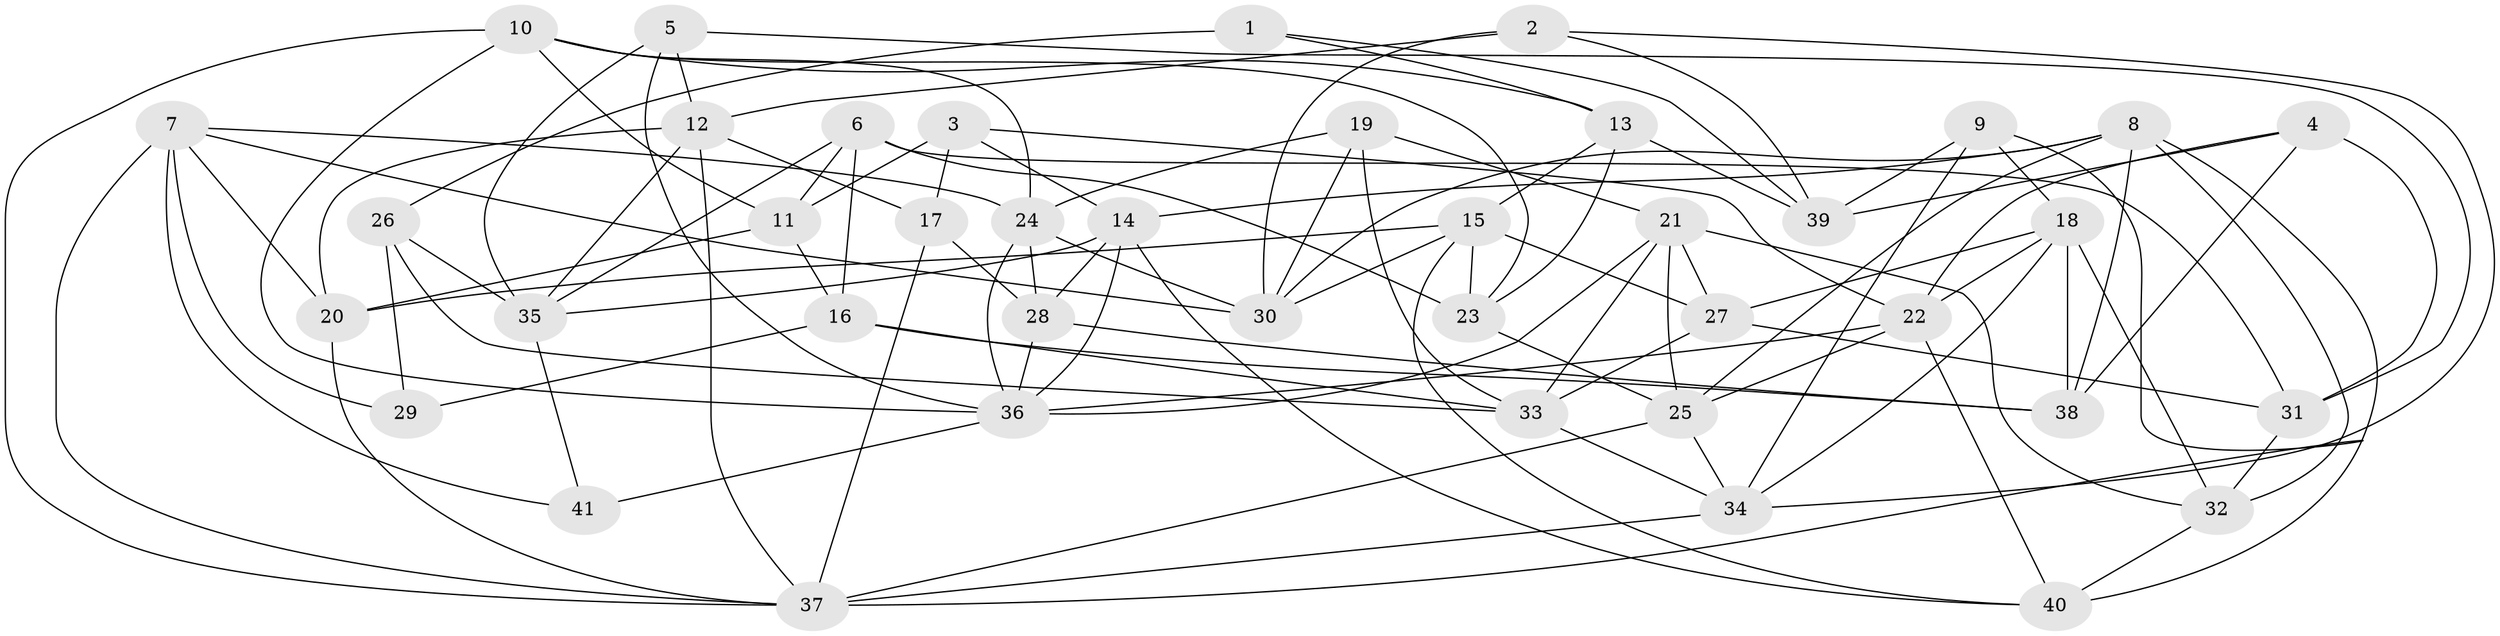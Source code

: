 // original degree distribution, {4: 1.0}
// Generated by graph-tools (version 1.1) at 2025/38/03/04/25 23:38:11]
// undirected, 41 vertices, 106 edges
graph export_dot {
  node [color=gray90,style=filled];
  1;
  2;
  3;
  4;
  5;
  6;
  7;
  8;
  9;
  10;
  11;
  12;
  13;
  14;
  15;
  16;
  17;
  18;
  19;
  20;
  21;
  22;
  23;
  24;
  25;
  26;
  27;
  28;
  29;
  30;
  31;
  32;
  33;
  34;
  35;
  36;
  37;
  38;
  39;
  40;
  41;
  1 -- 13 [weight=1.0];
  1 -- 26 [weight=2.0];
  1 -- 39 [weight=1.0];
  2 -- 12 [weight=1.0];
  2 -- 30 [weight=1.0];
  2 -- 34 [weight=1.0];
  2 -- 39 [weight=1.0];
  3 -- 11 [weight=1.0];
  3 -- 14 [weight=1.0];
  3 -- 17 [weight=1.0];
  3 -- 22 [weight=1.0];
  4 -- 22 [weight=1.0];
  4 -- 31 [weight=1.0];
  4 -- 38 [weight=1.0];
  4 -- 39 [weight=1.0];
  5 -- 12 [weight=1.0];
  5 -- 31 [weight=1.0];
  5 -- 35 [weight=1.0];
  5 -- 36 [weight=1.0];
  6 -- 11 [weight=1.0];
  6 -- 16 [weight=1.0];
  6 -- 23 [weight=2.0];
  6 -- 31 [weight=1.0];
  6 -- 35 [weight=1.0];
  7 -- 20 [weight=1.0];
  7 -- 24 [weight=1.0];
  7 -- 29 [weight=1.0];
  7 -- 30 [weight=1.0];
  7 -- 37 [weight=1.0];
  7 -- 41 [weight=1.0];
  8 -- 14 [weight=1.0];
  8 -- 25 [weight=1.0];
  8 -- 30 [weight=1.0];
  8 -- 32 [weight=1.0];
  8 -- 38 [weight=1.0];
  8 -- 40 [weight=1.0];
  9 -- 18 [weight=1.0];
  9 -- 34 [weight=1.0];
  9 -- 37 [weight=1.0];
  9 -- 39 [weight=1.0];
  10 -- 11 [weight=1.0];
  10 -- 13 [weight=1.0];
  10 -- 23 [weight=1.0];
  10 -- 24 [weight=1.0];
  10 -- 36 [weight=1.0];
  10 -- 37 [weight=1.0];
  11 -- 16 [weight=1.0];
  11 -- 20 [weight=2.0];
  12 -- 17 [weight=1.0];
  12 -- 20 [weight=1.0];
  12 -- 35 [weight=1.0];
  12 -- 37 [weight=1.0];
  13 -- 15 [weight=1.0];
  13 -- 23 [weight=1.0];
  13 -- 39 [weight=2.0];
  14 -- 28 [weight=1.0];
  14 -- 35 [weight=1.0];
  14 -- 36 [weight=1.0];
  14 -- 40 [weight=1.0];
  15 -- 20 [weight=1.0];
  15 -- 23 [weight=1.0];
  15 -- 27 [weight=1.0];
  15 -- 30 [weight=1.0];
  15 -- 40 [weight=1.0];
  16 -- 29 [weight=1.0];
  16 -- 33 [weight=1.0];
  16 -- 38 [weight=2.0];
  17 -- 28 [weight=3.0];
  17 -- 37 [weight=1.0];
  18 -- 22 [weight=1.0];
  18 -- 27 [weight=1.0];
  18 -- 32 [weight=1.0];
  18 -- 34 [weight=1.0];
  18 -- 38 [weight=1.0];
  19 -- 21 [weight=1.0];
  19 -- 24 [weight=1.0];
  19 -- 30 [weight=1.0];
  19 -- 33 [weight=1.0];
  20 -- 37 [weight=1.0];
  21 -- 25 [weight=1.0];
  21 -- 27 [weight=1.0];
  21 -- 32 [weight=1.0];
  21 -- 33 [weight=1.0];
  21 -- 36 [weight=1.0];
  22 -- 25 [weight=1.0];
  22 -- 36 [weight=1.0];
  22 -- 40 [weight=1.0];
  23 -- 25 [weight=1.0];
  24 -- 28 [weight=1.0];
  24 -- 30 [weight=1.0];
  24 -- 36 [weight=1.0];
  25 -- 34 [weight=1.0];
  25 -- 37 [weight=1.0];
  26 -- 29 [weight=2.0];
  26 -- 33 [weight=1.0];
  26 -- 35 [weight=1.0];
  27 -- 31 [weight=2.0];
  27 -- 33 [weight=1.0];
  28 -- 36 [weight=2.0];
  28 -- 38 [weight=1.0];
  31 -- 32 [weight=1.0];
  32 -- 40 [weight=2.0];
  33 -- 34 [weight=1.0];
  34 -- 37 [weight=1.0];
  35 -- 41 [weight=1.0];
  36 -- 41 [weight=2.0];
}
